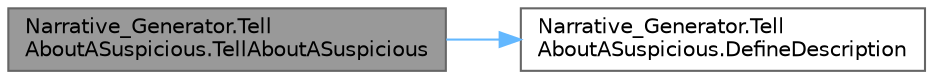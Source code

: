 digraph "Narrative_Generator.TellAboutASuspicious.TellAboutASuspicious"
{
 // LATEX_PDF_SIZE
  bgcolor="transparent";
  edge [fontname=Helvetica,fontsize=10,labelfontname=Helvetica,labelfontsize=10];
  node [fontname=Helvetica,fontsize=10,shape=box,height=0.2,width=0.4];
  rankdir="LR";
  Node1 [label="Narrative_Generator.Tell\lAboutASuspicious.TellAboutASuspicious",height=0.2,width=0.4,color="gray40", fillcolor="grey60", style="filled", fontcolor="black",tooltip="A constructor based only on the state of the story world."];
  Node1 -> Node2 [color="steelblue1",style="solid"];
  Node2 [label="Narrative_Generator.Tell\lAboutASuspicious.DefineDescription",height=0.2,width=0.4,color="grey40", fillcolor="white", style="filled",URL="$class_narrative___generator_1_1_tell_about_a_suspicious.html#ab0ef7c3836f172f3ad6765cf2d0c0f41",tooltip="A method that creates a description of the action."];
}
